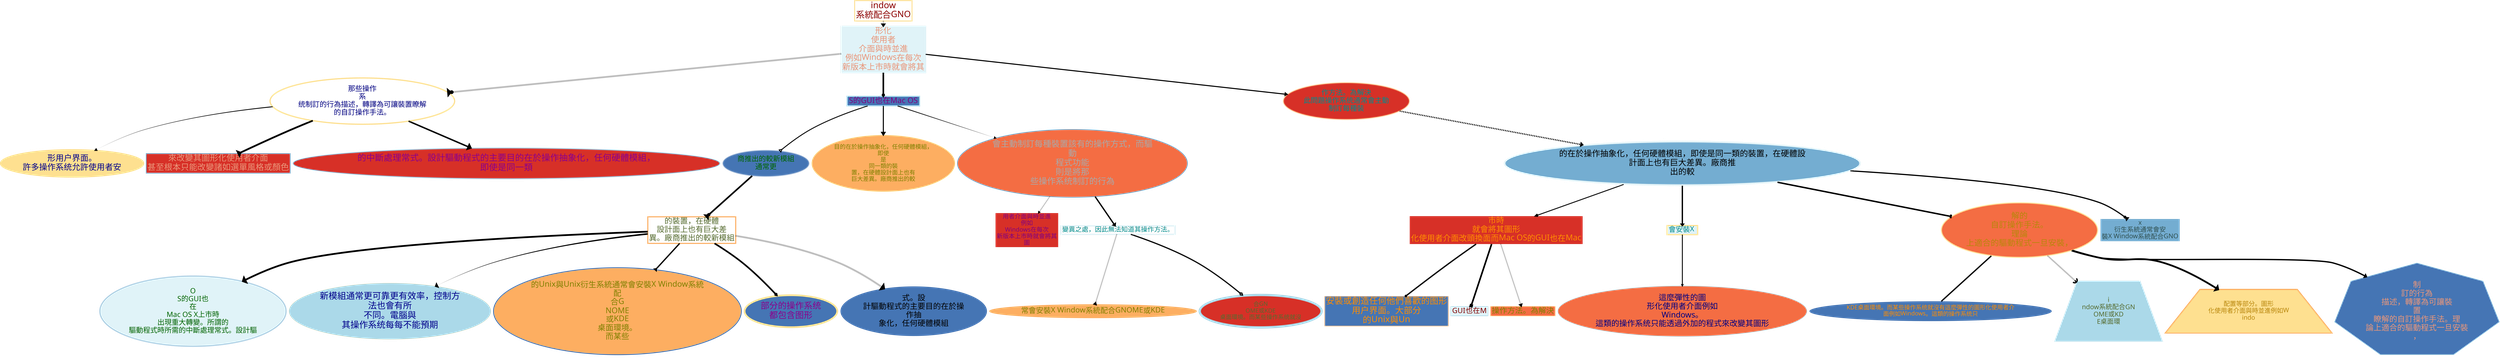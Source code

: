 strict digraph "" {
	graph [bb="0,0,7712.8,8590",
		bgcolor=transparent,
		colorscheme=rdylbu8,
		labeljust=r,
		overlap=false
	];
	node [fontname="ZCOOL KuaiLe",
		label="\N"
	];
	"indow
系統配合GNO"	[color=4,
		colorscheme=rdylbu8,
		fillcolor=6,
		fontcolor="#8B0000",
		fontsize=60,
		height=1.9444,
		label="indow
系統配合GNO",
		penwidth=6,
		pos="3134.4,4556.1",
		shape=box,
		width=5.4583];
	"形化
使用者
介面與時並進
例如Windows在每次
新版本上市時就會將其"	[color=5,
		colorscheme=rdylbu8,
		fillcolor=5,
		fontcolor="#E9967A",
		fontsize=56,
		height=4.4167,
		label="形化
使用者
介面與時並進
例如Windows在每次
新版本上市時就會將其",
		penwidth=7,
		pos="3631.5,4188.2",
		shape=box,
		style=filled,
		width=8.0417];
	"indow
系統配合GNO" -> "形化
使用者
介面與時並進
例如Windows在每次
新版本上市時就會將其"	[arrowhead=normal,
		arrowsize=1.5,
		color=4,
		penwidth=8,
		pos="e,3416.7,4347.2 3229.1,4486 3279,4449.1 3342.6,4402.1 3404.4,4356.3",
		style=dotted];
	"那些操作
系
统制訂的行為描述，轉譯為可讓裝置瞭解
的自訂操作手法。"	[color=4,
		colorscheme=rdylbu8,
		fillcolor=7,
		fontcolor="#000080",
		fontsize=49,
		height=4.3998,
		label="那些操作
系
统制訂的行為描述，轉譯為可讓裝置瞭解
的自訂操作手法。",
		penwidth=8,
		peripheries=1,
		pos="2308.2,4312.1",
		shape=ellipse,
		width=17.56];
	"形化
使用者
介面與時並進
例如Windows在每次
新版本上市時就會將其" -> "那些操作
系
统制訂的行為描述，轉譯為可讓裝置瞭解
的自訂操作手法。"	[arrowhead=invdot,
		arrowsize=1.75,
		color=6,
		penwidth=12,
		pos="e,2900.6,4256.6 3341.9,4215.3 3220.9,4226.6 3075.3,4240.3 2932.1,4253.7",
		style=dotted];
	"S的GUI也在Mac OS"	[color=6,
		colorscheme=rdylbu8,
		fillcolor=8,
		fontcolor="#800080",
		fontsize=53,
		height=0.91667,
		label="S的GUI也在Mac OS",
		penwidth=7,
		pos="4073.9,3118.4",
		shape=box,
		style=filled,
		width=6.9028];
	"形化
使用者
介面與時並進
例如Windows在每次
新版本上市時就會將其" -> "S的GUI也在Mac OS"	[arrowhead=ediamond,
		arrowsize=1.5,
		color=6,
		penwidth=11,
		pos="e,4060.1,3151.7 3697.3,4029.2 3799.1,3782.8 3990,3321.3 4053.1,3168.7",
		style=bold];
	"作方法。為解決
此問題操作系统通常會主動
制訂每種裝"	[color=3,
		colorscheme=rdylbu8,
		fillcolor=1,
		fontcolor="#008B8B",
		fontsize=49,
		height=3.4502,
		label="作方法。為解決
此問題操作系统通常會主動
制訂每種裝",
		penwidth=2,
		peripheries=2,
		pos="4063.3,5329.5",
		shape=ellipse,
		style=filled,
		width=11.936];
	"形化
使用者
介面與時並進
例如Windows在每次
新版本上市時就會將其" -> "作方法。為解決
此問題操作系统通常會主動
制訂每種裝"	[arrowhead=normal,
		arrowsize=1.5,
		color=8,
		penwidth=7,
		pos="e,4016.6,5206 3691.8,4347.5 3776.8,4572.3 3930.7,4979.1 4011.1,5191.6",
		style=solid];
	"形用户界面。
許多操作系统允許使用者安"	[color=4,
		colorscheme=rdylbu8,
		fillcolor=4,
		fontcolor="#00008B",
		fontsize=56,
		height=2.5927,
		label="形用户界面。
許多操作系统允許使用者安",
		penwidth=8,
		peripheries=1,
		pos="1523.3,5052.5",
		shape=ellipse,
		style=filled,
		width=13.592];
	"那些操作
系
统制訂的行為描述，轉譯為可讓裝置瞭解
的自訂操作手法。" -> "形用户界面。
許多操作系统允許使用者安"	[arrowhead=normal,
		arrowsize=1.25,
		color=4,
		penwidth=6,
		pos="e,1620.5,4960.9 2145.6,4465.5 1990.9,4611.5 1762.6,4826.7 1629.8,4952",
		style=tapered];
	"來改變其圖形化使用者介面
甚至根本只能改變諸如選單風格或顏色"	[color=7,
		colorscheme=rdylbu8,
		fillcolor=1,
		fontcolor="#E9967A",
		fontsize=57,
		height=1.8611,
		label="來改變其圖形化使用者介面
甚至根本只能改變諸如選單風格或顏色",
		penwidth=5,
		pos="1174.2,4390.4",
		shape=box,
		style=filled,
		width=13.694];
	"那些操作
系
统制訂的行為描述，轉譯為可讓裝置瞭解
的自訂操作手法。" -> "來改變其圖形化使用者介面
甚至根本只能改變諸如選單風格或顏色"	[arrowhead=invempty,
		arrowsize=1.5,
		color=4,
		penwidth=12,
		pos="e,1667.4,4356.4 1698.4,4354.2 1693.1,4354.6 1687.8,4354.9 1682.4,4355.3",
		style=solid];
	"的中斷處理常式。設計驅動程式的主要目的在於操作抽象化，任何硬體模組，
即使是同一類"	[color=7,
		colorscheme=rdylbu8,
		fillcolor=1,
		fontcolor="#8B008B",
		fontsize=60,
		height=2.861,
		label="的中斷處理常式。設計驅動程式的主要目的在於操作抽象化，任何硬體模組，
即使是同一類",
		penwidth=2,
		peripheries=2,
		pos="1458.5,3697",
		shape=ellipse,
		style=filled,
		width=40.514];
	"那些操作
系
统制訂的行為描述，轉譯為可讓裝置瞭解
的自訂操作手法。" -> "的中斷處理常式。設計驅動程式的主要目的在於操作抽象化，任何硬體模組，
即使是同一類"	[arrowhead=normal,
		arrowsize=2,
		color=6,
		penwidth=10,
		pos="e,1600.4,3799.7 2101.2,4162.2 1951.9,4054.2 1753.4,3910.5 1616.7,3811.6",
		style=solid];
	"商推出的較新模組
通常更"	[color=8,
		colorscheme=rdylbu8,
		fillcolor=8,
		fontcolor="#006400",
		fontsize=49,
		height=2.3896,
		label="商推出的較新模組
通常更",
		penwidth=2,
		peripheries=2,
		pos="5109.5,2503.6",
		shape=ellipse,
		style=filled,
		width=8.1053];
	"S的GUI也在Mac OS" -> "商推出的較新模組
通常更"	[arrowhead=invempty,
		arrowsize=1.75,
		color=5,
		penwidth=6,
		pos="e,4979.6,2580.7 4129.6,3085.3 4285.7,2992.6 4731.5,2728 4964.2,2589.9",
		style=solid];
	"目的在於操作抽象化，任何硬體模組，
即使
是
同一類的裝
置，在硬體設計面上也有
巨大差異。廠商推出的較"	[color=4,
		colorscheme=rdylbu8,
		fillcolor=3,
		fontcolor="#808000",
		fontsize=40,
		height=5.3426,
		label="目的在於操作抽象化，任何硬體模組，
即使
是
同一類的裝
置，在硬體設計面上也有
巨大差異。廠商推出的較",
		penwidth=4,
		peripheries=1,
		pos="4307.1,2502.3",
		shape=ellipse,
		style=filled,
		width=13.592];
	"S的GUI也在Mac OS" -> "目的在於操作抽象化，任何硬體模組，
即使
是
同一類的裝
置，在硬體設計面上也有
巨大差異。廠商推出的較"	[arrowhead=normal,
		arrowsize=2,
		color=4,
		penwidth=7,
		pos="e,4235.1,2692.7 4086.4,3085.3 4112.8,3015.6 4176,2848.8 4228,2711.4",
		style=solid];
	"會主動制訂每種裝置該有的操作方式，而驅
動
程式功能
則是將那
些操作系统制訂的行為"	[color=7,
		colorscheme=rdylbu8,
		fillcolor=2,
		fontcolor="#A9A9A9",
		fontsize=58,
		height=6.4425,
		label="會主動制訂每種裝置該有的操作方式，而驅
動
程式功能
則是將那
些操作系统制訂的行為",
		penwidth=5,
		peripheries=1,
		pos="3021.5,2134.8",
		shape=ellipse,
		style=filled,
		width=21.881];
	"S的GUI也在Mac OS" -> "會主動制訂每種裝置該有的操作方式，而驅
動
程式功能
則是將那
些操作系统制訂的行為"	[arrowhead=normal,
		arrowsize=1,
		color=5,
		penwidth=6,
		pos="e,3258.3,2356.1 4038.6,3085.4 3919.7,2974.3 3527.2,2607.4 3266,2363.3",
		style=tapered];
	"的在於操作抽象化，任何硬體模組，即使是同一類的裝置，在硬體設
計面上也有巨大差異。廠商推
\
出的較"	[color=5,
		colorscheme=rdylbu8,
		fillcolor=7,
		fontcolor="#000000",
		fontsize=56,
		height=4.0327,
		label="的在於操作抽象化，任何硬體模組，即使是同一類的裝置，在硬體設
計面上也有巨大差異。廠商推
\
出的較",
		penwidth=3,
		peripheries=3,
		pos="4410.2,6536.4",
		shape=ellipse,
		style=filled,
		width=33.692];
	"作方法。為解決
此問題操作系统通常會主動
制訂每種裝" -> "的在於操作抽象化，任何硬體模組，即使是同一類的裝置，在硬體設
計面上也有巨大差異。廠商推
\
出的較"	[arrowhead=normal,
		arrowsize=1.25,
		color=3,
		penwidth=9,
		pos="e,4368.4,6390.8 4098.9,5453.5 4162.5,5674.5 4295,6135.7 4364.9,6378.7",
		style=dashed];
	"的裝置，在硬體
設計面上也有巨大差
異。廠商推出的較新模組"	[color=3,
		colorscheme=rdylbu8,
		fillcolor=4,
		fontcolor="#556B2F",
		fontsize=53,
		height=2.5278,
		label="的裝置，在硬體
設計面上也有巨大差
異。廠商推出的較新模組",
		penwidth=7,
		pos="5888.4,1690.9",
		shape=box,
		width=8.3611];
	"商推出的較新模組
通常更" -> "的裝置，在硬體
設計面上也有巨大差
異。廠商推出的較新模組"	[arrowhead=invodot,
		arrowsize=1.5,
		color=5,
		penwidth=11,
		pos="e,5801.1,1782 5189.2,2420.4 5330.4,2273.2 5624.2,1966.5 5782.3,1801.6",
		style=solid];
	"用者介面與時並進
例如
Windows在每次
新版本上市時就會將其
圖"	[color=5,
		colorscheme=rdylbu8,
		fillcolor=1,
		fontcolor="#800080",
		fontsize=41,
		height=3.2361,
		label="用者介面與時並進
例如
Windows在每次
新版本上市時就會將其
圖",
		penwidth=0,
		pos="2010.6,2070.3",
		shape=box,
		style=filled,
		width=5.9583];
	"會主動制訂每種裝置該有的操作方式，而驅
動
程式功能
則是將那
些操作系统制訂的行為" -> "用者介面與時並進
例如
Windows在每次
新版本上市時就會將其
圖"	[arrowhead=normal,
		arrowsize=1,
		color=8,
		penwidth=6,
		pos="e,2225.5,2084 2251.5,2085.7 2246.1,2085.3 2240.8,2085 2235.5,2084.7",
		style=dotted];
	變異之處，因此無法知道其操作方法。	[color=5,
		colorscheme=rdylbu8,
		fillcolor=3,
		fontcolor="#008B8B",
		fontsize=45,
		height=0.80556,
		label=變異之處，因此無法知道其操作方法。,
		penwidth=8,
		pos="2500.6,1130.6",
		shape=box,
		width=10.861];
	"會主動制訂每種裝置該有的操作方式，而驅
動
程式功能
則是將那
些操作系统制訂的行為" -> 變異之處，因此無法知道其操作方法。	[arrowhead=normal,
		arrowsize=1.25,
		color=3,
		penwidth=9,
		pos="e,2515.7,1159.7 2902.5,1905.4 2775.7,1660.8 2584.6,1292.4 2521.6,1171",
		style=solid];
	"市時
就會將其圖形
化使用者介面改頭換面而Mac OS的GUI也在Mac"	[color=7,
		colorscheme=rdylbu8,
		fillcolor=1,
		fontcolor="#FF8C00",
		fontsize=55,
		height=2.6528,
		label="市時
就會將其圖形
化使用者介面改頭換面而Mac OS的GUI也在Mac",
		penwidth=0,
		pos="5296,7344.4",
		shape=box,
		style=filled,
		width=16.444];
	"的在於操作抽象化，任何硬體模組，即使是同一類的裝置，在硬體設
計面上也有巨大差異。廠商推
\
出的較" -> "市時
就會將其圖形
化使用者介面改頭換面而Mac OS的GUI也在Mac"	[arrowhead=open,
		arrowsize=2,
		color=7,
		penwidth=6,
		pos="e,5191.2,7248.9 4568.1,6680.4 4742.4,6839.4 5019.1,7091.8 5176.4,7235.3",
		style=bold];
	"會安裝X "	[color=4,
		colorscheme=rdylbu8,
		fillcolor=5,
		fontcolor="#008B8B",
		fontsize=49,
		height=0.86111,
		label="會安裝X ",
		penwidth=8,
		pos="5565.6,6282.8",
		shape=box,
		style=filled,
		width=2.9028];
	"的在於操作抽象化，任何硬體模組，即使是同一類的裝置，在硬體設
計面上也有巨大差異。廠商推
\
出的較" -> "會安裝X "	[arrowhead=empty,
		arrowsize=1,
		color=6,
		penwidth=9,
		pos="e,5461.1,6305.7 4991.3,6408.8 5166.6,6370.4 5341.4,6332 5451.3,6307.9",
		style=bold];
	"解的
自訂操作手法。
理論
上適合的驅動程式一旦安裝，"	[color=4,
		colorscheme=rdylbu8,
		fillcolor=2,
		fontcolor="#B8860B",
		fontsize=56,
		height=5.1394,
		label="解的
自訂操作手法。
理論
上適合的驅動程式一旦安裝，",
		penwidth=3,
		peripheries=2,
		pos="3618.6,7370.4",
		shape=ellipse,
		style=filled,
		width=14.803];
	"的在於操作抽象化，任何硬體模組，即使是同一類的裝置，在硬體設
計面上也有巨大差異。廠商推
\
出的較" -> "解的
自訂操作手法。
理論
上適合的驅動程式一旦安裝，"	[arrowhead=tee,
		arrowsize=1.5,
		color=7,
		penwidth=10,
		pos="e,3785.5,7194.6 4273.2,6680.7 4139.6,6821.5 3935.7,7036.3 3791.1,7188.7",
		style=solid];
	"x
衍生系統通常會安
裝X Window系統配合GNO"	[color=7,
		colorscheme=rdylbu8,
		fillcolor=7,
		fontcolor="#2F4F4F",
		fontsize=44,
		height=2.1111,
		label="x
衍生系統通常會安
裝X Window系統配合GNO",
		penwidth=0,
		pos="4921.7,6102.7",
		shape=box,
		style=filled,
		width=7.4444];
	"的在於操作抽象化，任何硬體模組，即使是同一類的裝置，在硬體設
計面上也有巨大差異。廠商推
\
出的較" -> "x
衍生系統通常會安
裝X Window系統配合GNO"	[arrowhead=invdot,
		arrowsize=1.5,
		color=6,
		penwidth=8,
		pos="e,4831.8,6178.9 4579.8,6392.6 4655.9,6328 4743.6,6253.7 4811.1,6196.5",
		style=solid];
	"O
S的GUI也
在
Mac OS X上市時
出現重大轉變。所謂的
驅動程式時所需的中斷處理常式。設計驅"	[color=7,
		colorscheme=rdylbu8,
		fillcolor=5,
		fontcolor="#006400",
		fontsize=49,
		height=6.6322,
		label="O
S的GUI也
在
Mac OS X上市時
出現重大轉變。所謂的
驅動程式時所需的中斷處理常式。設計驅",
		penwidth=2,
		peripheries=2,
		pos="6751.8,997.2",
		shape=ellipse,
		style=filled,
		width=17.671];
	"的裝置，在硬體
設計面上也有巨大差
異。廠商推出的較新模組" -> "O
S的GUI也
在
Mac OS X上市時
出現重大轉變。所謂的
驅動程式時所需的中斷處理常式。設計驅"	[arrowhead=normal,
		arrowsize=1.75,
		color=7,
		penwidth=12,
		pos="e,6482.5,1213.5 6001.7,1599.8 6119.8,1504.9 6309.6,1352.5 6468.7,1224.6",
		style=solid];
	"新模組通常更可靠更有效率，控制方
法也會有所
不同。電腦與
其操作系统每每不能預期"	[color=4,
		colorscheme=rdylbu8,
		fillcolor=6,
		fontcolor="#00008B",
		fontsize=60,
		height=5.3426,
		label="新模組通常更可靠更有效率，控制方
法也會有所
不同。電腦與
其操作系统每每不能預期",
		penwidth=1,
		peripheries=1,
		pos="7022,1672.9",
		shape=ellipse,
		style=filled,
		width=19.19];
	"的裝置，在硬體
設計面上也有巨大差
異。廠商推出的較新模組" -> "新模組通常更可靠更有效率，控制方
法也會有所
不同。電腦與
其操作系统每每不能預期"	[arrowhead=normal,
		arrowsize=1,
		color=7,
		penwidth=11,
		pos="e,6332.2,1683.8 6189.6,1686.1 6231.7,1685.4 6276.3,1684.7 6322.1,1684",
		style=tapered];
	"的Unix與Unix衍生系統通常會安裝X Window系統
配
合G
NOME
或KDE
桌面環境。
而某些"	[color=8,
		colorscheme=rdylbu8,
		fillcolor=3,
		fontcolor="#808000",
		fontsize=54,
		height=8.2692,
		label="的Unix與Unix衍生系統通常會安裝X Window系統
配
合G
NOME
或KDE
桌面環境。
而某些",
		penwidth=6,
		peripheries=1,
		pos="6758.3,2297.3",
		shape=ellipse,
		style=filled,
		width=23.138];
	"的裝置，在硬體
設計面上也有巨大差
異。廠商推出的較新模組" -> "的Unix與Unix衍生系統通常會安裝X Window系統
配
合G
NOME
或KDE
桌面環境。
而某些"	[arrowhead=inv,
		arrowsize=1,
		color=5,
		penwidth=9,
		pos="e,6377.9,2032.1 6019.1,1782 6112.6,1847.2 6243.7,1938.6 6369.6,2026.4",
		style=bold];
	"部分的操作系统
都包含图形"	[color=4,
		colorscheme=rdylbu8,
		fillcolor=8,
		fontcolor="#8B008B",
		fontsize=59,
		height=2.9328,
		label="部分的操作系统
都包含图形",
		penwidth=4,
		peripheries=3,
		pos="5267.1,739.16",
		shape=ellipse,
		style=filled,
		width=8.6879];
	"的裝置，在硬體
設計面上也有巨大差
異。廠商推出的較新模組" -> "部分的操作系统
都包含图形"	[arrowhead=ediamond,
		arrowsize=1.5,
		color=7,
		penwidth=11,
		pos="e,5334.5,842.3 5828.8,1599.6 5715.7,1426.4 5470,1049.9 5344.4,857.52",
		style=solid];
	"式。設
計驅動程式的主要目的在於操
作抽
象化，任何硬體模組"	[color=7,
		colorscheme=rdylbu8,
		fillcolor=8,
		fontcolor="#000000",
		fontsize=53,
		height=4.714,
		label="式。設
計驅動程式的主要目的在於操
作抽
象化，任何硬體模組",
		penwidth=0,
		peripheries=1,
		pos="6089.9,580.69",
		shape=ellipse,
		style=filled,
		width=13.926];
	"的裝置，在硬體
設計面上也有巨大差
異。廠商推出的較新模組" -> "式。設
計驅動程式的主要目的在於操
作抽
象化，任何硬體模組"	[arrowhead=normal,
		arrowsize=1.75,
		color=5,
		penwidth=12,
		pos="e,6059.1,750.37 5905,1599.6 5937.9,1418.1 6012.2,1008.7 6055.9,767.78",
		style=dotted];
	"常會安裝X Window系統配合GNOME或KDE"	[color=3,
		colorscheme=rdylbu8,
		fillcolor=3,
		fontcolor="#808000",
		fontsize=51,
		height=1.2571,
		label="常會安裝X Window系統配合GNOME或KDE",
		penwidth=4,
		peripheries=1,
		pos="1437.7,759.41",
		shape=ellipse,
		style=filled,
		width=19.681];
	變異之處，因此無法知道其操作方法。 -> "常會安裝X Window系統配合GNOME或KDE"	[arrowhead=inv,
		arrowsize=1.5,
		color=8,
		penwidth=7,
		pos="e,1565.4,804 2417.2,1101.5 2236,1038.2 1804.5,887.5 1579.6,808.96",
		style=dotted];
	"合GN
OME或KDE
桌面環境。而某些操作系统就沒"	[color=6,
		colorscheme=rdylbu8,
		fillcolor=1,
		fontcolor="#556B2F",
		fontsize=40,
		height=2.9721,
		label="合GN
OME或KDE
桌面環境。而某些操作系统就沒",
		penwidth=8,
		peripheries=3,
		pos="2450,106.99",
		shape=ellipse,
		style=filled,
		width=11.477];
	變異之處，因此無法知道其操作方法。 -> "合GN
OME或KDE
桌面環境。而某些操作系统就沒"	[arrowhead=ediamond,
		arrowsize=2,
		color=6,
		penwidth=8,
		pos="e,2455.3,214.03 2499.2,1101.3 2493,975.81 2468.4,478.41 2456.5,238.19",
		style=solid];
	"安裝或創造任何他們喜歡的图形
用户界面。大部分
的Unix與Un"	[color=3,
		colorscheme=rdylbu8,
		fillcolor=8,
		fontcolor="#FF8C00",
		fontsize=59,
		height=2.8194,
		label="安裝或創造任何他們喜歡的图形
用户界面。大部分
的Unix與Un",
		penwidth=3,
		pos="6034.7,8112.8",
		shape=box,
		style=filled,
		width=11.75];
	"市時
就會將其圖形
化使用者介面改頭換面而Mac OS的GUI也在Mac" -> "安裝或創造任何他們喜歡的图形
用户界面。大部分
的Unix與Un"	[arrowhead=dot,
		arrowsize=1,
		color=5,
		penwidth=9,
		pos="e,5937.1,8011.3 5388,7440.2 5526.2,7584 5786.5,7854.6 5931.1,8005.1",
		style=solid];
	GUI也在M	[color=6,
		colorscheme=rdylbu8,
		fillcolor=5,
		fontcolor="#800000",
		fontsize=50,
		height=0.875,
		label=GUI也在M,
		penwidth=4,
		pos="5273.5,8414.1",
		shape=box,
		style=filled,
		width=3.4444];
	"市時
就會將其圖形
化使用者介面改頭換面而Mac OS的GUI也在Mac" -> GUI也在M	[arrowhead=box,
		arrowsize=1.5,
		color=6,
		penwidth=11,
		pos="e,5274.2,8382.5 5294,7440.3 5289.3,7662.2 5277.9,8204.4 5274.5,8367.1",
		style=solid];
	操作方法。為解決	[color=4,
		colorscheme=rdylbu8,
		fillcolor=2,
		fontcolor="#808000",
		fontsize=53,
		height=0.91667,
		label=操作方法。為解決,
		penwidth=3,
		pos="6410.5,7396.1",
		shape=box,
		style=filled,
		width=6.1528];
	"市時
就會將其圖形
化使用者介面改頭換面而Mac OS的GUI也在Mac" -> 操作方法。為解決	[arrowhead=normal,
		arrowsize=1.5,
		color=6,
		penwidth=7,
		pos="e,6188.8,7385.8 5888.3,7371.9 5989.5,7376.6 6089,7381.2 6173.7,7385.1",
		style=dotted];
	"這麼彈性的圖
形化使用者介面例如
Windows。
這類的操作系统只能透過外加的程式來改變其圖形"	[color=6,
		colorscheme=rdylbu8,
		fillcolor=2,
		fontcolor="#000080",
		fontsize=54,
		height=4.7926,
		label="這麼彈性的圖
形化使用者介面例如
Windows。
這類的操作系统只能透過外加的程式來改變其圖形",
		penwidth=3,
		peripheries=1,
		pos="6677.5,6264.7",
		shape=ellipse,
		style=filled,
		width=23.668];
	"會安裝X " -> "這麼彈性的圖
形化使用者介面例如
Windows。
這類的操作系统只能透過外加的程式來改變其圖形"	[arrowhead=normal,
		arrowsize=1,
		color=5,
		penwidth=6,
		pos="e,5828.1,6278.5 5670.2,6281.1 5710.9,6280.4 5761.4,6279.6 5817.9,6278.7",
		style=solid];
	"KDE桌面環境。而某些操作系统就沒有這麼彈性的圖形化使用者介
面例如Windows。這類的操作系统只"	[color=7,
		colorscheme=rdylbu8,
		fillcolor=8,
		fontcolor="#FF8C00",
		fontsize=40,
		height=1.8856,
		label="KDE桌面環境。而某些操作系统就沒有這麼彈性的圖形化使用者介
面例如Windows。這類的操作系统只",
		penwidth=0,
		peripheries=1,
		pos="2962.9,8406.7",
		shape=ellipse,
		style=filled,
		width=23.04];
	"解的
自訂操作手法。
理論
上適合的驅動程式一旦安裝，" -> "KDE桌面環境。而某些操作系统就沒有這麼彈性的圖形化使用者介
面例如Windows。這類的操作系统只"	[arrowhead=none,
		arrowsize=1.25,
		color=7,
		penwidth=9,
		pos="3504.2,7551.2 3356.3,7785 3105.9,8180.8 3006,8338.7",
		style=solid];
	"i
ndow系統配合GN
OME或KD
E桌面環"	[color=5,
		colorscheme=rdylbu8,
		fillcolor=6,
		fontcolor="#556B2F",
		fontsize=45,
		height=5.7778,
		label="i
ndow系統配合GN
OME或KD
E桌面環",
		penwidth=5,
		pos="4172.3,8382",
		shape=trapezium,
		style=filled,
		width=10.306];
	"解的
自訂操作手法。
理論
上適合的驅動程式一旦安裝，" -> "i
ndow系統配合GN
OME或KD
E桌面環"	[arrowhead=curve,
		arrowsize=1.5,
		color=5,
		penwidth=9,
		pos="e,4058.4,8173.9 3718.3,7552.4 3811.6,7723 3951.4,7978.4 4051.1,8160.7",
		style=dotted];
	"配置等部分。圖形
化使用者介面與時並進例如W
indo"	[color=3,
		colorscheme=rdylbu8,
		fillcolor=4,
		fontcolor="#B8860B",
		fontsize=43,
		height=4.1389,
		label="配置等部分。圖形
化使用者介面與時並進例如W
indo",
		penwidth=8,
		pos="2507.2,7299.8",
		shape=trapezium,
		style=filled,
		width=15.833];
	"解的
自訂操作手法。
理論
上適合的驅動程式一旦安裝，" -> "配置等部分。圖形
化使用者介面與時並進例如W
indo"	[arrowhead=normal,
		arrowsize=1.5,
		color=4,
		penwidth=12,
		pos="e,2937.3,7327.1 3094.3,7337.1 3046.8,7334.1 2999.1,7331 2952.4,7328.1",
		style=bold];
	"制
訂的行為
描述，轉譯為可讓裝
置
瞭解的自訂操作手法。理
論上適合的驅動程式一旦安裝
，"	[color=6,
		colorscheme=rdylbu8,
		fillcolor=8,
		fontcolor="#E9967A",
		fontsize=54,
		height=9.1781,
		label="制
訂的行為
描述，轉譯為可讓裝
置
瞭解的自訂操作手法。理
論上適合的驅動程式一旦安裝
，",
		penwidth=4,
		peripheries=1,
		pos="2526.5,7964",
		shape=polygon,
		sides=7,
		style=filled,
		width=15.675];
	"解的
自訂操作手法。
理論
上適合的驅動程式一旦安裝，" -> "制
訂的行為
描述，轉譯為可讓裝
置
瞭解的自訂操作手法。理
論上適合的驅動程式一旦安裝
，"	[arrowhead=normal,
		arrowsize=1.25,
		color=3,
		penwidth=9,
		pos="e,2905.5,7758 3331.7,7526.4 3204.8,7595.3 3053.5,7677.5 2916.6,7752",
		style=solid];
}
